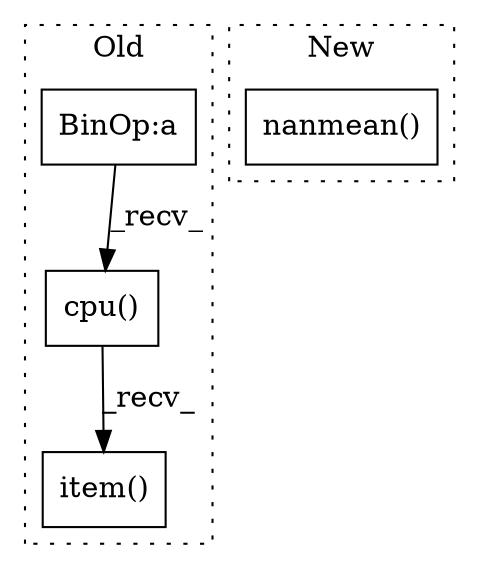 digraph G {
subgraph cluster0 {
1 [label="cpu()" a="75" s="1493" l="27" shape="box"];
3 [label="BinOp:a" a="82" s="1503" l="3" shape="box"];
4 [label="item()" a="75" s="1493" l="34" shape="box"];
label = "Old";
style="dotted";
}
subgraph cluster1 {
2 [label="nanmean()" a="75" s="1493,1514" l="11,1" shape="box"];
label = "New";
style="dotted";
}
1 -> 4 [label="_recv_"];
3 -> 1 [label="_recv_"];
}